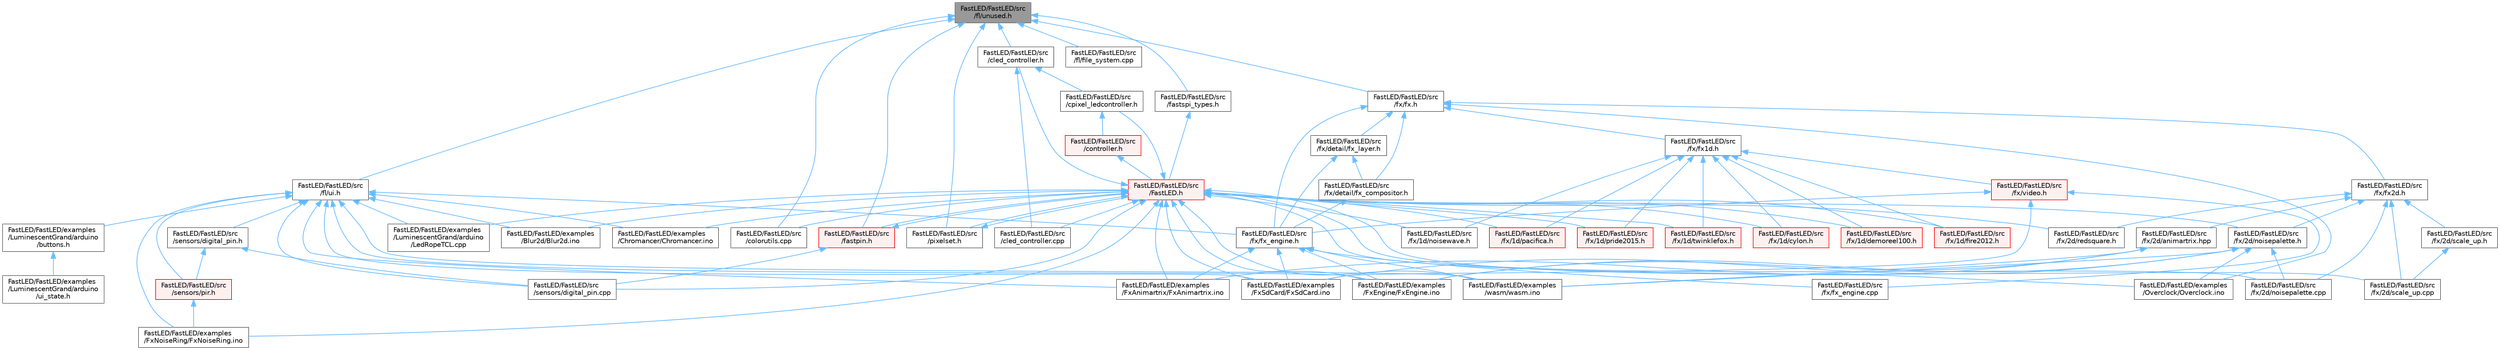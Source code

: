digraph "FastLED/FastLED/src/fl/unused.h"
{
 // LATEX_PDF_SIZE
  bgcolor="transparent";
  edge [fontname=Helvetica,fontsize=10,labelfontname=Helvetica,labelfontsize=10];
  node [fontname=Helvetica,fontsize=10,shape=box,height=0.2,width=0.4];
  Node1 [id="Node000001",label="FastLED/FastLED/src\l/fl/unused.h",height=0.2,width=0.4,color="gray40", fillcolor="grey60", style="filled", fontcolor="black",tooltip=" "];
  Node1 -> Node2 [id="edge1_Node000001_Node000002",dir="back",color="steelblue1",style="solid",tooltip=" "];
  Node2 [id="Node000002",label="FastLED/FastLED/src\l/cled_controller.h",height=0.2,width=0.4,color="grey40", fillcolor="white", style="filled",URL="$db/d6d/cled__controller_8h.html",tooltip="base definitions used by led controllers for writing out led data"];
  Node2 -> Node3 [id="edge2_Node000002_Node000003",dir="back",color="steelblue1",style="solid",tooltip=" "];
  Node3 [id="Node000003",label="FastLED/FastLED/src\l/cled_controller.cpp",height=0.2,width=0.4,color="grey40", fillcolor="white", style="filled",URL="$dd/dd8/cled__controller_8cpp.html",tooltip="base definitions used by led controllers for writing out led data"];
  Node2 -> Node4 [id="edge3_Node000002_Node000004",dir="back",color="steelblue1",style="solid",tooltip=" "];
  Node4 [id="Node000004",label="FastLED/FastLED/src\l/cpixel_ledcontroller.h",height=0.2,width=0.4,color="grey40", fillcolor="white", style="filled",URL="$d9/d57/cpixel__ledcontroller_8h.html",tooltip="defines the templated version of the CLEDController class"];
  Node4 -> Node5 [id="edge4_Node000004_Node000005",dir="back",color="steelblue1",style="solid",tooltip=" "];
  Node5 [id="Node000005",label="FastLED/FastLED/src\l/controller.h",height=0.2,width=0.4,color="red", fillcolor="#FFF0F0", style="filled",URL="$d2/dd9/controller_8h.html",tooltip="deprecated: base definitions used by led controllers for writing out led data"];
  Node5 -> Node6 [id="edge5_Node000005_Node000006",dir="back",color="steelblue1",style="solid",tooltip=" "];
  Node6 [id="Node000006",label="FastLED/FastLED/src\l/FastLED.h",height=0.2,width=0.4,color="red", fillcolor="#FFF0F0", style="filled",URL="$db/d97/_fast_l_e_d_8h.html",tooltip="central include file for FastLED, defines the CFastLED class/object"];
  Node6 -> Node14 [id="edge6_Node000006_Node000014",dir="back",color="steelblue1",style="solid",tooltip=" "];
  Node14 [id="Node000014",label="FastLED/FastLED/examples\l/Blur2d/Blur2d.ino",height=0.2,width=0.4,color="grey40", fillcolor="white", style="filled",URL="$df/d42/_blur2d_8ino.html",tooltip=" "];
  Node6 -> Node15 [id="edge7_Node000006_Node000015",dir="back",color="steelblue1",style="solid",tooltip=" "];
  Node15 [id="Node000015",label="FastLED/FastLED/examples\l/Chromancer/Chromancer.ino",height=0.2,width=0.4,color="grey40", fillcolor="white", style="filled",URL="$d1/ddb/_chromancer_8ino.html",tooltip=" "];
  Node6 -> Node28 [id="edge8_Node000006_Node000028",dir="back",color="steelblue1",style="solid",tooltip=" "];
  Node28 [id="Node000028",label="FastLED/FastLED/examples\l/FxAnimartrix/FxAnimartrix.ino",height=0.2,width=0.4,color="grey40", fillcolor="white", style="filled",URL="$dd/d96/_fx_animartrix_8ino.html",tooltip=" "];
  Node6 -> Node31 [id="edge9_Node000006_Node000031",dir="back",color="steelblue1",style="solid",tooltip=" "];
  Node31 [id="Node000031",label="FastLED/FastLED/examples\l/FxEngine/FxEngine.ino",height=0.2,width=0.4,color="grey40", fillcolor="white", style="filled",URL="$d6/d35/_fx_engine_8ino.html",tooltip="Demonstrates how to use the FxEngine to switch between different effects on a 2D LED matrix."];
  Node6 -> Node33 [id="edge10_Node000006_Node000033",dir="back",color="steelblue1",style="solid",tooltip=" "];
  Node33 [id="Node000033",label="FastLED/FastLED/examples\l/FxNoiseRing/FxNoiseRing.ino",height=0.2,width=0.4,color="grey40", fillcolor="white", style="filled",URL="$d3/dac/_fx_noise_ring_8ino.html",tooltip=" "];
  Node6 -> Node36 [id="edge11_Node000006_Node000036",dir="back",color="steelblue1",style="solid",tooltip=" "];
  Node36 [id="Node000036",label="FastLED/FastLED/examples\l/FxSdCard/FxSdCard.ino",height=0.2,width=0.4,color="grey40", fillcolor="white", style="filled",URL="$d7/d35/_fx_sd_card_8ino.html",tooltip=" "];
  Node6 -> Node40 [id="edge12_Node000006_Node000040",dir="back",color="steelblue1",style="solid",tooltip=" "];
  Node40 [id="Node000040",label="FastLED/FastLED/examples\l/LuminescentGrand/arduino\l/LedRopeTCL.cpp",height=0.2,width=0.4,color="grey40", fillcolor="white", style="filled",URL="$d6/dc9/_led_rope_t_c_l_8cpp.html",tooltip=" "];
  Node6 -> Node51 [id="edge13_Node000006_Node000051",dir="back",color="steelblue1",style="solid",tooltip=" "];
  Node51 [id="Node000051",label="FastLED/FastLED/examples\l/Overclock/Overclock.ino",height=0.2,width=0.4,color="grey40", fillcolor="white", style="filled",URL="$df/d43/_overclock_8ino.html",tooltip="Demonstrates how to overclock a FastLED setup."];
  Node6 -> Node66 [id="edge14_Node000006_Node000066",dir="back",color="steelblue1",style="solid",tooltip=" "];
  Node66 [id="Node000066",label="FastLED/FastLED/examples\l/wasm/wasm.ino",height=0.2,width=0.4,color="grey40", fillcolor="white", style="filled",URL="$d7/dd3/wasm_8ino.html",tooltip="Demonstrates an advanced ino file with multiple effects and UI elements."];
  Node6 -> Node3 [id="edge15_Node000006_Node000003",dir="back",color="steelblue1",style="solid",tooltip=" "];
  Node6 -> Node2 [id="edge16_Node000006_Node000002",dir="back",color="steelblue1",style="solid",tooltip=" "];
  Node6 -> Node71 [id="edge17_Node000006_Node000071",dir="back",color="steelblue1",style="solid",tooltip=" "];
  Node71 [id="Node000071",label="FastLED/FastLED/src\l/colorutils.cpp",height=0.2,width=0.4,color="grey40", fillcolor="white", style="filled",URL="$da/d2d/colorutils_8cpp.html",tooltip="Utility functions for color fill, palettes, blending, and more."];
  Node6 -> Node4 [id="edge18_Node000006_Node000004",dir="back",color="steelblue1",style="solid",tooltip=" "];
  Node6 -> Node79 [id="edge19_Node000006_Node000079",dir="back",color="steelblue1",style="solid",tooltip=" "];
  Node79 [id="Node000079",label="FastLED/FastLED/src\l/fastpin.h",height=0.2,width=0.4,color="red", fillcolor="#FFF0F0", style="filled",URL="$db/d65/fastpin_8h.html",tooltip="Class base definitions for defining fast pin access."];
  Node79 -> Node6 [id="edge20_Node000079_Node000006",dir="back",color="steelblue1",style="solid",tooltip=" "];
  Node79 -> Node80 [id="edge21_Node000079_Node000080",dir="back",color="steelblue1",style="solid",tooltip=" "];
  Node80 [id="Node000080",label="FastLED/FastLED/src\l/sensors/digital_pin.cpp",height=0.2,width=0.4,color="grey40", fillcolor="white", style="filled",URL="$de/d2b/digital__pin_8cpp.html",tooltip=" "];
  Node6 -> Node85 [id="edge22_Node000006_Node000085",dir="back",color="steelblue1",style="solid",tooltip=" "];
  Node85 [id="Node000085",label="FastLED/FastLED/src\l/fx/1d/cylon.h",height=0.2,width=0.4,color="red", fillcolor="#FFF0F0", style="filled",URL="$db/d31/cylon_8h.html",tooltip=" "];
  Node6 -> Node86 [id="edge23_Node000006_Node000086",dir="back",color="steelblue1",style="solid",tooltip=" "];
  Node86 [id="Node000086",label="FastLED/FastLED/src\l/fx/1d/demoreel100.h",height=0.2,width=0.4,color="red", fillcolor="#FFF0F0", style="filled",URL="$d4/dc0/demoreel100_8h.html",tooltip=" "];
  Node6 -> Node87 [id="edge24_Node000006_Node000087",dir="back",color="steelblue1",style="solid",tooltip=" "];
  Node87 [id="Node000087",label="FastLED/FastLED/src\l/fx/1d/fire2012.h",height=0.2,width=0.4,color="red", fillcolor="#FFF0F0", style="filled",URL="$d5/dcb/fire2012_8h.html",tooltip=" "];
  Node6 -> Node88 [id="edge25_Node000006_Node000088",dir="back",color="steelblue1",style="solid",tooltip=" "];
  Node88 [id="Node000088",label="FastLED/FastLED/src\l/fx/1d/noisewave.h",height=0.2,width=0.4,color="grey40", fillcolor="white", style="filled",URL="$d9/d2c/noisewave_8h.html",tooltip=" "];
  Node6 -> Node89 [id="edge26_Node000006_Node000089",dir="back",color="steelblue1",style="solid",tooltip=" "];
  Node89 [id="Node000089",label="FastLED/FastLED/src\l/fx/1d/pacifica.h",height=0.2,width=0.4,color="red", fillcolor="#FFF0F0", style="filled",URL="$dc/d70/pacifica_8h.html",tooltip=" "];
  Node6 -> Node90 [id="edge27_Node000006_Node000090",dir="back",color="steelblue1",style="solid",tooltip=" "];
  Node90 [id="Node000090",label="FastLED/FastLED/src\l/fx/1d/pride2015.h",height=0.2,width=0.4,color="red", fillcolor="#FFF0F0", style="filled",URL="$d7/dc4/pride2015_8h.html",tooltip=" "];
  Node6 -> Node91 [id="edge28_Node000006_Node000091",dir="back",color="steelblue1",style="solid",tooltip=" "];
  Node91 [id="Node000091",label="FastLED/FastLED/src\l/fx/1d/twinklefox.h",height=0.2,width=0.4,color="red", fillcolor="#FFF0F0", style="filled",URL="$d1/df6/twinklefox_8h.html",tooltip=" "];
  Node6 -> Node92 [id="edge29_Node000006_Node000092",dir="back",color="steelblue1",style="solid",tooltip=" "];
  Node92 [id="Node000092",label="FastLED/FastLED/src\l/fx/2d/noisepalette.cpp",height=0.2,width=0.4,color="grey40", fillcolor="white", style="filled",URL="$d6/d66/noisepalette_8cpp.html",tooltip=" "];
  Node6 -> Node93 [id="edge30_Node000006_Node000093",dir="back",color="steelblue1",style="solid",tooltip=" "];
  Node93 [id="Node000093",label="FastLED/FastLED/src\l/fx/2d/noisepalette.h",height=0.2,width=0.4,color="grey40", fillcolor="white", style="filled",URL="$d6/dc7/noisepalette_8h.html",tooltip="Demonstrates how to mix noise generation with color palettes on a 2D LED matrix."];
  Node93 -> Node31 [id="edge31_Node000093_Node000031",dir="back",color="steelblue1",style="solid",tooltip=" "];
  Node93 -> Node36 [id="edge32_Node000093_Node000036",dir="back",color="steelblue1",style="solid",tooltip=" "];
  Node93 -> Node51 [id="edge33_Node000093_Node000051",dir="back",color="steelblue1",style="solid",tooltip=" "];
  Node93 -> Node66 [id="edge34_Node000093_Node000066",dir="back",color="steelblue1",style="solid",tooltip=" "];
  Node93 -> Node92 [id="edge35_Node000093_Node000092",dir="back",color="steelblue1",style="solid",tooltip=" "];
  Node6 -> Node94 [id="edge36_Node000006_Node000094",dir="back",color="steelblue1",style="solid",tooltip=" "];
  Node94 [id="Node000094",label="FastLED/FastLED/src\l/fx/2d/redsquare.h",height=0.2,width=0.4,color="grey40", fillcolor="white", style="filled",URL="$d3/db8/redsquare_8h.html",tooltip=" "];
  Node6 -> Node95 [id="edge37_Node000006_Node000095",dir="back",color="steelblue1",style="solid",tooltip=" "];
  Node95 [id="Node000095",label="FastLED/FastLED/src\l/fx/2d/scale_up.cpp",height=0.2,width=0.4,color="grey40", fillcolor="white", style="filled",URL="$dc/d8c/scale__up_8cpp.html",tooltip=" "];
  Node6 -> Node110 [id="edge38_Node000006_Node000110",dir="back",color="steelblue1",style="solid",tooltip=" "];
  Node110 [id="Node000110",label="FastLED/FastLED/src\l/pixelset.h",height=0.2,width=0.4,color="grey40", fillcolor="white", style="filled",URL="$d4/d46/pixelset_8h.html",tooltip="Declares classes for managing logical groups of LEDs."];
  Node110 -> Node6 [id="edge39_Node000110_Node000006",dir="back",color="steelblue1",style="solid",tooltip=" "];
  Node6 -> Node80 [id="edge40_Node000006_Node000080",dir="back",color="steelblue1",style="solid",tooltip=" "];
  Node1 -> Node71 [id="edge41_Node000001_Node000071",dir="back",color="steelblue1",style="solid",tooltip=" "];
  Node1 -> Node79 [id="edge42_Node000001_Node000079",dir="back",color="steelblue1",style="solid",tooltip=" "];
  Node1 -> Node115 [id="edge43_Node000001_Node000115",dir="back",color="steelblue1",style="solid",tooltip=" "];
  Node115 [id="Node000115",label="FastLED/FastLED/src\l/fastspi_types.h",height=0.2,width=0.4,color="grey40", fillcolor="white", style="filled",URL="$d2/ddb/fastspi__types_8h.html",tooltip="Data types and constants used by SPI interfaces."];
  Node115 -> Node6 [id="edge44_Node000115_Node000006",dir="back",color="steelblue1",style="solid",tooltip=" "];
  Node1 -> Node116 [id="edge45_Node000001_Node000116",dir="back",color="steelblue1",style="solid",tooltip=" "];
  Node116 [id="Node000116",label="FastLED/FastLED/src\l/fl/file_system.cpp",height=0.2,width=0.4,color="grey40", fillcolor="white", style="filled",URL="$d4/d37/file__system_8cpp.html",tooltip=" "];
  Node1 -> Node117 [id="edge46_Node000001_Node000117",dir="back",color="steelblue1",style="solid",tooltip=" "];
  Node117 [id="Node000117",label="FastLED/FastLED/src\l/fl/ui.h",height=0.2,width=0.4,color="grey40", fillcolor="white", style="filled",URL="$d9/d3b/ui_8h.html",tooltip=" "];
  Node117 -> Node14 [id="edge47_Node000117_Node000014",dir="back",color="steelblue1",style="solid",tooltip=" "];
  Node117 -> Node15 [id="edge48_Node000117_Node000015",dir="back",color="steelblue1",style="solid",tooltip=" "];
  Node117 -> Node28 [id="edge49_Node000117_Node000028",dir="back",color="steelblue1",style="solid",tooltip=" "];
  Node117 -> Node31 [id="edge50_Node000117_Node000031",dir="back",color="steelblue1",style="solid",tooltip=" "];
  Node117 -> Node33 [id="edge51_Node000117_Node000033",dir="back",color="steelblue1",style="solid",tooltip=" "];
  Node117 -> Node36 [id="edge52_Node000117_Node000036",dir="back",color="steelblue1",style="solid",tooltip=" "];
  Node117 -> Node40 [id="edge53_Node000117_Node000040",dir="back",color="steelblue1",style="solid",tooltip=" "];
  Node117 -> Node118 [id="edge54_Node000117_Node000118",dir="back",color="steelblue1",style="solid",tooltip=" "];
  Node118 [id="Node000118",label="FastLED/FastLED/examples\l/LuminescentGrand/arduino\l/buttons.h",height=0.2,width=0.4,color="grey40", fillcolor="white", style="filled",URL="$de/d05/buttons_8h.html",tooltip=" "];
  Node118 -> Node119 [id="edge55_Node000118_Node000119",dir="back",color="steelblue1",style="solid",tooltip=" "];
  Node119 [id="Node000119",label="FastLED/FastLED/examples\l/LuminescentGrand/arduino\l/ui_state.h",height=0.2,width=0.4,color="grey40", fillcolor="white", style="filled",URL="$d9/da7/ui__state_8h.html",tooltip=" "];
  Node117 -> Node66 [id="edge56_Node000117_Node000066",dir="back",color="steelblue1",style="solid",tooltip=" "];
  Node117 -> Node120 [id="edge57_Node000117_Node000120",dir="back",color="steelblue1",style="solid",tooltip=" "];
  Node120 [id="Node000120",label="FastLED/FastLED/src\l/fx/fx_engine.h",height=0.2,width=0.4,color="grey40", fillcolor="white", style="filled",URL="$d9/d3c/fx__engine_8h.html",tooltip=" "];
  Node120 -> Node28 [id="edge58_Node000120_Node000028",dir="back",color="steelblue1",style="solid",tooltip=" "];
  Node120 -> Node31 [id="edge59_Node000120_Node000031",dir="back",color="steelblue1",style="solid",tooltip=" "];
  Node120 -> Node36 [id="edge60_Node000120_Node000036",dir="back",color="steelblue1",style="solid",tooltip=" "];
  Node120 -> Node66 [id="edge61_Node000120_Node000066",dir="back",color="steelblue1",style="solid",tooltip=" "];
  Node120 -> Node121 [id="edge62_Node000120_Node000121",dir="back",color="steelblue1",style="solid",tooltip=" "];
  Node121 [id="Node000121",label="FastLED/FastLED/src\l/fx/fx_engine.cpp",height=0.2,width=0.4,color="grey40", fillcolor="white", style="filled",URL="$df/d8e/fx__engine_8cpp.html",tooltip=" "];
  Node117 -> Node80 [id="edge63_Node000117_Node000080",dir="back",color="steelblue1",style="solid",tooltip=" "];
  Node117 -> Node122 [id="edge64_Node000117_Node000122",dir="back",color="steelblue1",style="solid",tooltip=" "];
  Node122 [id="Node000122",label="FastLED/FastLED/src\l/sensors/digital_pin.h",height=0.2,width=0.4,color="grey40", fillcolor="white", style="filled",URL="$dd/d83/digital__pin_8h.html",tooltip=" "];
  Node122 -> Node80 [id="edge65_Node000122_Node000080",dir="back",color="steelblue1",style="solid",tooltip=" "];
  Node122 -> Node123 [id="edge66_Node000122_Node000123",dir="back",color="steelblue1",style="solid",tooltip=" "];
  Node123 [id="Node000123",label="FastLED/FastLED/src\l/sensors/pir.h",height=0.2,width=0.4,color="red", fillcolor="#FFF0F0", style="filled",URL="$d9/dd3/pir_8h.html",tooltip=" "];
  Node123 -> Node33 [id="edge67_Node000123_Node000033",dir="back",color="steelblue1",style="solid",tooltip=" "];
  Node117 -> Node123 [id="edge68_Node000117_Node000123",dir="back",color="steelblue1",style="solid",tooltip=" "];
  Node1 -> Node124 [id="edge69_Node000001_Node000124",dir="back",color="steelblue1",style="solid",tooltip=" "];
  Node124 [id="Node000124",label="FastLED/FastLED/src\l/fx/fx.h",height=0.2,width=0.4,color="grey40", fillcolor="white", style="filled",URL="$d2/d0c/fx_8h.html",tooltip=" "];
  Node124 -> Node51 [id="edge70_Node000124_Node000051",dir="back",color="steelblue1",style="solid",tooltip=" "];
  Node124 -> Node125 [id="edge71_Node000124_Node000125",dir="back",color="steelblue1",style="solid",tooltip=" "];
  Node125 [id="Node000125",label="FastLED/FastLED/src\l/fx/detail/fx_compositor.h",height=0.2,width=0.4,color="grey40", fillcolor="white", style="filled",URL="$d5/d6b/fx__compositor_8h.html",tooltip=" "];
  Node125 -> Node120 [id="edge72_Node000125_Node000120",dir="back",color="steelblue1",style="solid",tooltip=" "];
  Node124 -> Node126 [id="edge73_Node000124_Node000126",dir="back",color="steelblue1",style="solid",tooltip=" "];
  Node126 [id="Node000126",label="FastLED/FastLED/src\l/fx/detail/fx_layer.h",height=0.2,width=0.4,color="grey40", fillcolor="white", style="filled",URL="$d7/d2f/fx__layer_8h.html",tooltip=" "];
  Node126 -> Node125 [id="edge74_Node000126_Node000125",dir="back",color="steelblue1",style="solid",tooltip=" "];
  Node126 -> Node120 [id="edge75_Node000126_Node000120",dir="back",color="steelblue1",style="solid",tooltip=" "];
  Node124 -> Node127 [id="edge76_Node000124_Node000127",dir="back",color="steelblue1",style="solid",tooltip=" "];
  Node127 [id="Node000127",label="FastLED/FastLED/src\l/fx/fx1d.h",height=0.2,width=0.4,color="grey40", fillcolor="white", style="filled",URL="$da/d81/fx1d_8h.html",tooltip=" "];
  Node127 -> Node85 [id="edge77_Node000127_Node000085",dir="back",color="steelblue1",style="solid",tooltip=" "];
  Node127 -> Node86 [id="edge78_Node000127_Node000086",dir="back",color="steelblue1",style="solid",tooltip=" "];
  Node127 -> Node87 [id="edge79_Node000127_Node000087",dir="back",color="steelblue1",style="solid",tooltip=" "];
  Node127 -> Node88 [id="edge80_Node000127_Node000088",dir="back",color="steelblue1",style="solid",tooltip=" "];
  Node127 -> Node89 [id="edge81_Node000127_Node000089",dir="back",color="steelblue1",style="solid",tooltip=" "];
  Node127 -> Node90 [id="edge82_Node000127_Node000090",dir="back",color="steelblue1",style="solid",tooltip=" "];
  Node127 -> Node91 [id="edge83_Node000127_Node000091",dir="back",color="steelblue1",style="solid",tooltip=" "];
  Node127 -> Node128 [id="edge84_Node000127_Node000128",dir="back",color="steelblue1",style="solid",tooltip=" "];
  Node128 [id="Node000128",label="FastLED/FastLED/src\l/fx/video.h",height=0.2,width=0.4,color="red", fillcolor="#FFF0F0", style="filled",URL="$dd/d78/video_8h.html",tooltip=" "];
  Node128 -> Node36 [id="edge85_Node000128_Node000036",dir="back",color="steelblue1",style="solid",tooltip=" "];
  Node128 -> Node121 [id="edge86_Node000128_Node000121",dir="back",color="steelblue1",style="solid",tooltip=" "];
  Node128 -> Node120 [id="edge87_Node000128_Node000120",dir="back",color="steelblue1",style="solid",tooltip=" "];
  Node124 -> Node138 [id="edge88_Node000124_Node000138",dir="back",color="steelblue1",style="solid",tooltip=" "];
  Node138 [id="Node000138",label="FastLED/FastLED/src\l/fx/fx2d.h",height=0.2,width=0.4,color="grey40", fillcolor="white", style="filled",URL="$d9/d43/fx2d_8h.html",tooltip=" "];
  Node138 -> Node139 [id="edge89_Node000138_Node000139",dir="back",color="steelblue1",style="solid",tooltip=" "];
  Node139 [id="Node000139",label="FastLED/FastLED/src\l/fx/2d/animartrix.hpp",height=0.2,width=0.4,color="grey40", fillcolor="white", style="filled",URL="$d3/dc3/animartrix_8hpp.html",tooltip=" "];
  Node139 -> Node28 [id="edge90_Node000139_Node000028",dir="back",color="steelblue1",style="solid",tooltip=" "];
  Node139 -> Node31 [id="edge91_Node000139_Node000031",dir="back",color="steelblue1",style="solid",tooltip=" "];
  Node139 -> Node66 [id="edge92_Node000139_Node000066",dir="back",color="steelblue1",style="solid",tooltip=" "];
  Node138 -> Node92 [id="edge93_Node000138_Node000092",dir="back",color="steelblue1",style="solid",tooltip=" "];
  Node138 -> Node93 [id="edge94_Node000138_Node000093",dir="back",color="steelblue1",style="solid",tooltip=" "];
  Node138 -> Node94 [id="edge95_Node000138_Node000094",dir="back",color="steelblue1",style="solid",tooltip=" "];
  Node138 -> Node95 [id="edge96_Node000138_Node000095",dir="back",color="steelblue1",style="solid",tooltip=" "];
  Node138 -> Node140 [id="edge97_Node000138_Node000140",dir="back",color="steelblue1",style="solid",tooltip=" "];
  Node140 [id="Node000140",label="FastLED/FastLED/src\l/fx/2d/scale_up.h",height=0.2,width=0.4,color="grey40", fillcolor="white", style="filled",URL="$d2/d74/scale__up_8h.html",tooltip="Expands a grid using bilinear interpolation and scaling up."];
  Node140 -> Node95 [id="edge98_Node000140_Node000095",dir="back",color="steelblue1",style="solid",tooltip=" "];
  Node124 -> Node120 [id="edge99_Node000124_Node000120",dir="back",color="steelblue1",style="solid",tooltip=" "];
  Node1 -> Node110 [id="edge100_Node000001_Node000110",dir="back",color="steelblue1",style="solid",tooltip=" "];
}
